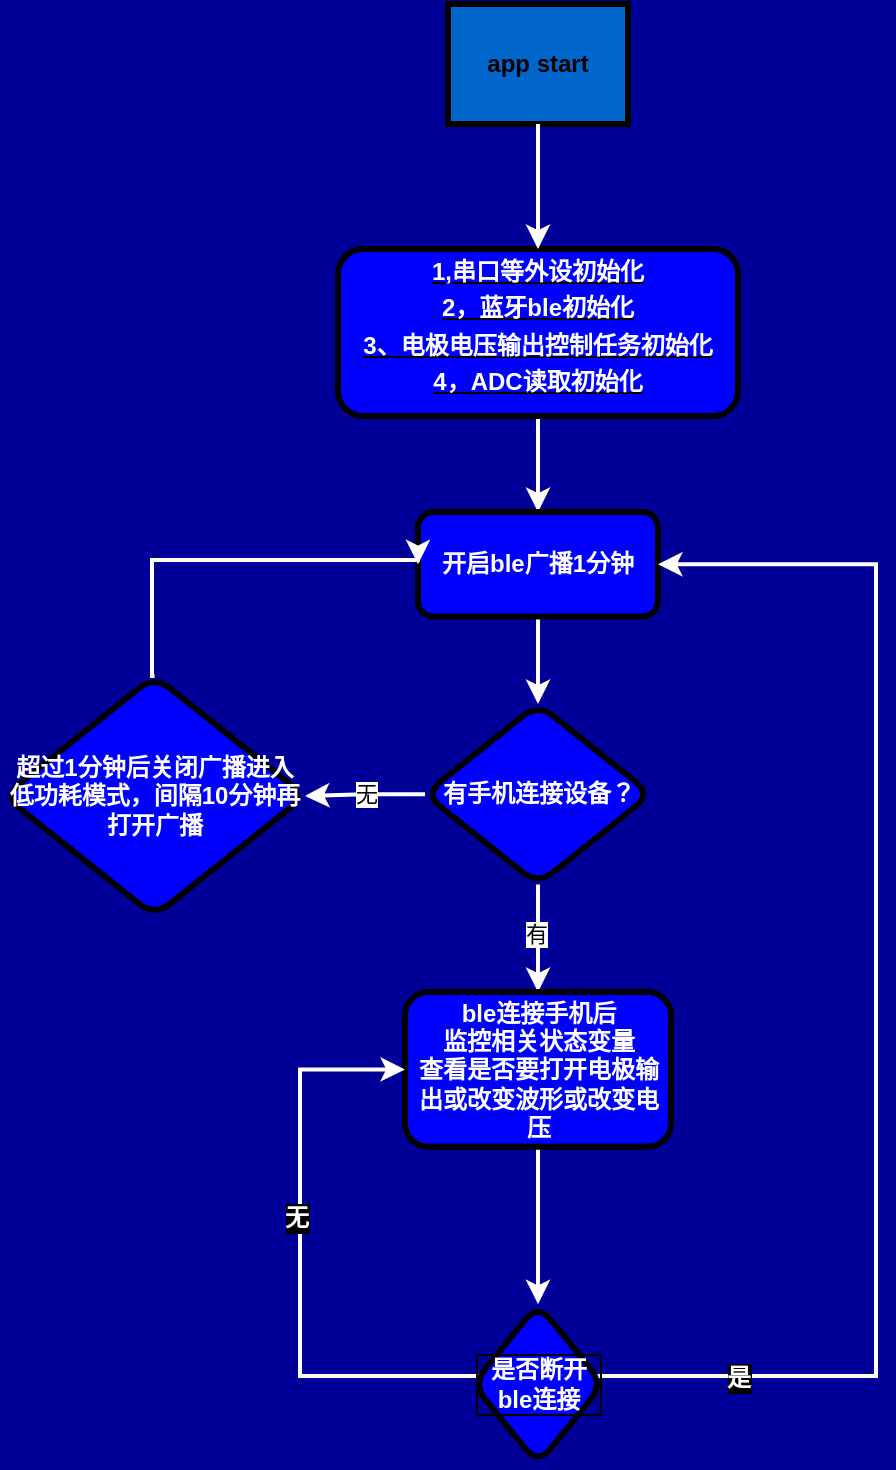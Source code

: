 <mxfile version="24.7.17">
  <diagram name="Page-1" id="c7558073-3199-34d8-9f00-42111426c3f3">
    <mxGraphModel dx="1825" dy="787" grid="0" gridSize="24" guides="1" tooltips="1" connect="1" arrows="1" fold="1" page="0" pageScale="1" pageWidth="826" pageHeight="1169" background="#000099" math="0" shadow="0">
      <root>
        <mxCell id="0" />
        <mxCell id="1" parent="0" />
        <mxCell id="bbQW1Ya1Ovsxz0HwXBIN-97" value="" style="edgeStyle=orthogonalEdgeStyle;rounded=0;orthogonalLoop=1;jettySize=auto;html=1;fontColor=#FFFFFF;strokeWidth=2;strokeColor=#FFFFFF;" edge="1" parent="1" source="2" target="bbQW1Ya1Ovsxz0HwXBIN-96">
          <mxGeometry relative="1" as="geometry" />
        </mxCell>
        <mxCell id="2" value="&lt;p style=&quot;margin: 0px; margin-top: 4px; text-align: center; text-decoration: underline;&quot;&gt;&lt;font color=&quot;#ffffff&quot;&gt;1,串口等外设初始化&lt;/font&gt;&lt;/p&gt;&lt;p style=&quot;margin: 0px; margin-top: 4px; text-align: center; text-decoration: underline;&quot;&gt;&lt;font color=&quot;#ffffff&quot;&gt;2，蓝牙ble初始化&lt;/font&gt;&lt;/p&gt;&lt;p style=&quot;margin: 0px; margin-top: 4px; text-align: center; text-decoration: underline;&quot;&gt;&lt;font color=&quot;#ffffff&quot;&gt;3、电极电压输出控制任务初始化&lt;/font&gt;&lt;/p&gt;&lt;p style=&quot;margin: 0px; margin-top: 4px; text-align: center; text-decoration: underline;&quot;&gt;&lt;font color=&quot;#ffffff&quot;&gt;4，ADC读取初始化&lt;/font&gt;&lt;/p&gt;" style="verticalAlign=middle;align=center;overflow=fill;fontSize=12;fontFamily=Helvetica;html=1;rounded=1;fontStyle=1;strokeWidth=3;fillColor=#0000FF;" parent="1" vertex="1">
          <mxGeometry x="-5" y="228.5" width="200" height="83.5" as="geometry" />
        </mxCell>
        <mxCell id="4" value="app start" style="whiteSpace=wrap;align=center;verticalAlign=middle;fontStyle=1;strokeWidth=3;fillColor=#0066CC;" parent="1" vertex="1">
          <mxGeometry x="50" y="106" width="90" height="60" as="geometry" />
        </mxCell>
        <mxCell id="37" value="" style="edgeStyle=none;noEdgeStyle=1;strokeColor=#FFFFFF;strokeWidth=2" parent="1" source="4" target="2" edge="1">
          <mxGeometry width="100" height="100" relative="1" as="geometry">
            <mxPoint x="280" y="190" as="sourcePoint" />
            <mxPoint x="380" y="90" as="targetPoint" />
          </mxGeometry>
        </mxCell>
        <mxCell id="bbQW1Ya1Ovsxz0HwXBIN-99" value="" style="edgeStyle=orthogonalEdgeStyle;rounded=0;orthogonalLoop=1;jettySize=auto;html=1;strokeWidth=2;strokeColor=#FFFFFF;" edge="1" parent="1" source="bbQW1Ya1Ovsxz0HwXBIN-96" target="bbQW1Ya1Ovsxz0HwXBIN-98">
          <mxGeometry relative="1" as="geometry" />
        </mxCell>
        <mxCell id="bbQW1Ya1Ovsxz0HwXBIN-96" value="&lt;div&gt;&lt;span style=&quot;color: rgb(255, 255, 255); background-color: initial;&quot;&gt;开启ble广播1分钟&lt;/span&gt;&lt;br&gt;&lt;/div&gt;" style="whiteSpace=wrap;html=1;fillColor=#0000FF;rounded=1;fontStyle=1;strokeWidth=3;" vertex="1" parent="1">
          <mxGeometry x="35" y="360" width="120" height="52.25" as="geometry" />
        </mxCell>
        <mxCell id="bbQW1Ya1Ovsxz0HwXBIN-101" value="" style="edgeStyle=orthogonalEdgeStyle;rounded=0;orthogonalLoop=1;jettySize=auto;html=1;strokeWidth=2;strokeColor=#FFFFFF;" edge="1" parent="1" source="bbQW1Ya1Ovsxz0HwXBIN-98" target="bbQW1Ya1Ovsxz0HwXBIN-100">
          <mxGeometry relative="1" as="geometry" />
        </mxCell>
        <mxCell id="bbQW1Ya1Ovsxz0HwXBIN-102" value="无" style="edgeLabel;html=1;align=center;verticalAlign=middle;resizable=0;points=[];" vertex="1" connectable="0" parent="bbQW1Ya1Ovsxz0HwXBIN-101">
          <mxGeometry x="-0.033" relative="1" as="geometry">
            <mxPoint as="offset" />
          </mxGeometry>
        </mxCell>
        <mxCell id="bbQW1Ya1Ovsxz0HwXBIN-109" value="" style="edgeStyle=orthogonalEdgeStyle;rounded=0;orthogonalLoop=1;jettySize=auto;html=1;strokeWidth=2;strokeColor=#FFFFFF;" edge="1" parent="1" source="bbQW1Ya1Ovsxz0HwXBIN-98" target="bbQW1Ya1Ovsxz0HwXBIN-108">
          <mxGeometry relative="1" as="geometry" />
        </mxCell>
        <mxCell id="bbQW1Ya1Ovsxz0HwXBIN-110" value="有" style="edgeLabel;html=1;align=center;verticalAlign=middle;resizable=0;points=[];" vertex="1" connectable="0" parent="bbQW1Ya1Ovsxz0HwXBIN-109">
          <mxGeometry x="-0.081" y="-1" relative="1" as="geometry">
            <mxPoint as="offset" />
          </mxGeometry>
        </mxCell>
        <mxCell id="bbQW1Ya1Ovsxz0HwXBIN-98" value="&lt;font color=&quot;#ffffff&quot;&gt;有手机连接设备？&lt;/font&gt;" style="rhombus;whiteSpace=wrap;html=1;fillColor=#0000FF;rounded=1;fontStyle=1;strokeWidth=3;" vertex="1" parent="1">
          <mxGeometry x="38.5" y="456" width="113" height="90.25" as="geometry" />
        </mxCell>
        <mxCell id="bbQW1Ya1Ovsxz0HwXBIN-103" style="edgeStyle=orthogonalEdgeStyle;rounded=0;orthogonalLoop=1;jettySize=auto;html=1;entryX=0;entryY=0.5;entryDx=0;entryDy=0;strokeWidth=2;strokeColor=#FFFFFF;exitX=0.5;exitY=0;exitDx=0;exitDy=0;" edge="1" parent="1" source="bbQW1Ya1Ovsxz0HwXBIN-100" target="bbQW1Ya1Ovsxz0HwXBIN-96">
          <mxGeometry relative="1" as="geometry">
            <mxPoint x="35" y="386.095" as="targetPoint" />
            <mxPoint x="-97.966" y="533.748" as="sourcePoint" />
            <Array as="points">
              <mxPoint x="-98" y="384" />
              <mxPoint x="35" y="384" />
            </Array>
          </mxGeometry>
        </mxCell>
        <mxCell id="bbQW1Ya1Ovsxz0HwXBIN-100" value="&lt;font color=&quot;#ffffff&quot;&gt;超过1分钟后关闭广播进入低功耗模式，间隔10分钟再打开广播&lt;/font&gt;" style="rhombus;whiteSpace=wrap;html=1;fillColor=#0000FF;rounded=1;fontStyle=1;strokeWidth=3;" vertex="1" parent="1">
          <mxGeometry x="-172" y="442" width="150.5" height="120" as="geometry" />
        </mxCell>
        <mxCell id="bbQW1Ya1Ovsxz0HwXBIN-112" value="" style="edgeStyle=orthogonalEdgeStyle;shape=connector;rounded=0;orthogonalLoop=1;jettySize=auto;html=1;strokeColor=#FFFFFF;strokeWidth=2;align=center;verticalAlign=middle;fontFamily=Helvetica;fontSize=11;fontColor=default;labelBackgroundColor=default;endArrow=classic;" edge="1" parent="1" source="bbQW1Ya1Ovsxz0HwXBIN-108" target="bbQW1Ya1Ovsxz0HwXBIN-111">
          <mxGeometry relative="1" as="geometry" />
        </mxCell>
        <mxCell id="bbQW1Ya1Ovsxz0HwXBIN-108" value="&lt;font color=&quot;#ffffff&quot;&gt;ble连接手机后&lt;/font&gt;&lt;div&gt;&lt;font color=&quot;#ffffff&quot;&gt;监控相关状态变量&lt;/font&gt;&lt;/div&gt;&lt;div&gt;&lt;font color=&quot;#ffffff&quot;&gt;查看是否要打开电极输出或改变波形或改变电压&lt;/font&gt;&lt;/div&gt;" style="whiteSpace=wrap;html=1;fillColor=#0000FF;rounded=1;fontStyle=1;strokeWidth=3;" vertex="1" parent="1">
          <mxGeometry x="28.5" y="600" width="133" height="77.38" as="geometry" />
        </mxCell>
        <mxCell id="bbQW1Ya1Ovsxz0HwXBIN-113" style="edgeStyle=orthogonalEdgeStyle;shape=connector;rounded=0;orthogonalLoop=1;jettySize=auto;html=1;entryX=0;entryY=0.5;entryDx=0;entryDy=0;strokeColor=#FFFFFF;strokeWidth=2;align=center;verticalAlign=middle;fontFamily=Helvetica;fontSize=12;fontColor=#FFFFFF;fontStyle=1;labelBackgroundColor=default;endArrow=classic;" edge="1" parent="1" source="bbQW1Ya1Ovsxz0HwXBIN-111" target="bbQW1Ya1Ovsxz0HwXBIN-108">
          <mxGeometry relative="1" as="geometry">
            <Array as="points">
              <mxPoint x="-24" y="792" />
              <mxPoint x="-24" y="639" />
            </Array>
          </mxGeometry>
        </mxCell>
        <mxCell id="bbQW1Ya1Ovsxz0HwXBIN-117" value="无" style="edgeLabel;html=1;align=center;verticalAlign=middle;resizable=0;points=[];rounded=1;strokeColor=default;strokeWidth=3;fontFamily=Helvetica;fontSize=12;fontColor=#FFFFFF;fontStyle=1;fillColor=#0000FF;labelBackgroundColor=#000000;" vertex="1" connectable="0" parent="bbQW1Ya1Ovsxz0HwXBIN-113">
          <mxGeometry x="0.147" y="2" relative="1" as="geometry">
            <mxPoint as="offset" />
          </mxGeometry>
        </mxCell>
        <mxCell id="bbQW1Ya1Ovsxz0HwXBIN-118" style="edgeStyle=orthogonalEdgeStyle;shape=connector;rounded=0;orthogonalLoop=1;jettySize=auto;html=1;strokeColor=#FFFFFF;strokeWidth=2;align=center;verticalAlign=middle;fontFamily=Helvetica;fontSize=12;fontColor=#FFFFFF;fontStyle=1;labelBackgroundColor=default;endArrow=classic;entryX=1;entryY=0.5;entryDx=0;entryDy=0;" edge="1" parent="1" source="bbQW1Ya1Ovsxz0HwXBIN-111" target="bbQW1Ya1Ovsxz0HwXBIN-96">
          <mxGeometry relative="1" as="geometry">
            <mxPoint x="312" y="480" as="targetPoint" />
            <Array as="points">
              <mxPoint x="264" y="792" />
              <mxPoint x="264" y="386" />
            </Array>
          </mxGeometry>
        </mxCell>
        <mxCell id="bbQW1Ya1Ovsxz0HwXBIN-119" value="是" style="edgeLabel;html=1;align=center;verticalAlign=middle;resizable=0;points=[];rounded=1;strokeColor=default;strokeWidth=3;fontFamily=Helvetica;fontSize=12;fontColor=#FFFFFF;fontStyle=1;fillColor=#0000FF;labelBackgroundColor=#000000;" vertex="1" connectable="0" parent="bbQW1Ya1Ovsxz0HwXBIN-118">
          <mxGeometry x="-0.784" y="-1" relative="1" as="geometry">
            <mxPoint as="offset" />
          </mxGeometry>
        </mxCell>
        <mxCell id="bbQW1Ya1Ovsxz0HwXBIN-111" value="是否断开ble连接" style="rhombus;whiteSpace=wrap;html=1;fillColor=#0000FF;rounded=1;fontStyle=1;strokeWidth=3;fontColor=#FFFFFF;labelBorderColor=default;" vertex="1" parent="1">
          <mxGeometry x="62.5" y="756.07" width="65" height="80" as="geometry" />
        </mxCell>
      </root>
    </mxGraphModel>
  </diagram>
</mxfile>
